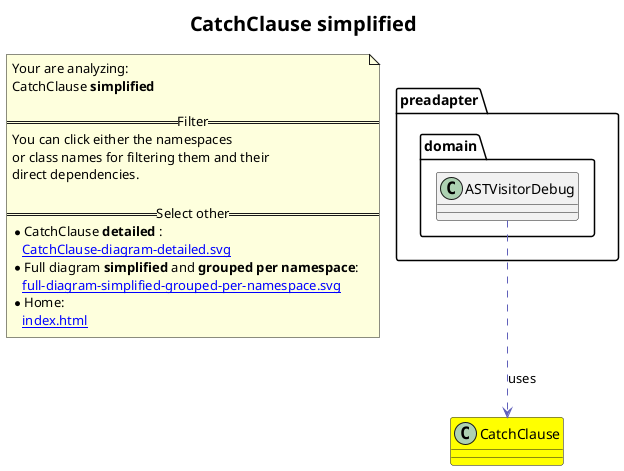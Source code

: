 @startuml
title <size:20>CatchClause **simplified** </size>
note "Your are analyzing:\nCatchClause **simplified** \n\n==Filter==\nYou can click either the namespaces \nor class names for filtering them and their\ndirect dependencies.\n\n==Select other==\n* CatchClause **detailed** :\n   [[CatchClause-diagram-detailed.svg]]\n* Full diagram **simplified** and **grouped per namespace**:\n   [[full-diagram-simplified-grouped-per-namespace.svg]]\n* Home:\n   [[index.html]]" as FloatingNote
class CatchClause [[CatchClause-diagram-simplified.svg]] #yellow {
}
  class preadapter.domain.ASTVisitorDebug [[preadapter.domain.ASTVisitorDebug-diagram-simplified.svg]]  {
  }
 ' *************************************** 
 ' *************************************** 
 ' *************************************** 
' Class relations extracted from namespace:
' 
' Class relations extracted from namespace:
' preadapter.domain
preadapter.domain.ASTVisitorDebug .[#6060BB].> CatchClause  : uses 
@enduml